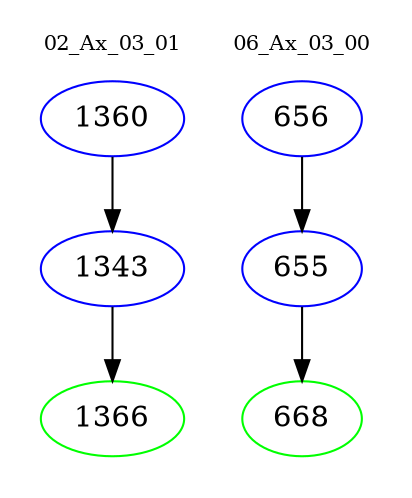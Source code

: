 digraph{
subgraph cluster_0 {
color = white
label = "02_Ax_03_01";
fontsize=10;
T0_1360 [label="1360", color="blue"]
T0_1360 -> T0_1343 [color="black"]
T0_1343 [label="1343", color="blue"]
T0_1343 -> T0_1366 [color="black"]
T0_1366 [label="1366", color="green"]
}
subgraph cluster_1 {
color = white
label = "06_Ax_03_00";
fontsize=10;
T1_656 [label="656", color="blue"]
T1_656 -> T1_655 [color="black"]
T1_655 [label="655", color="blue"]
T1_655 -> T1_668 [color="black"]
T1_668 [label="668", color="green"]
}
}
